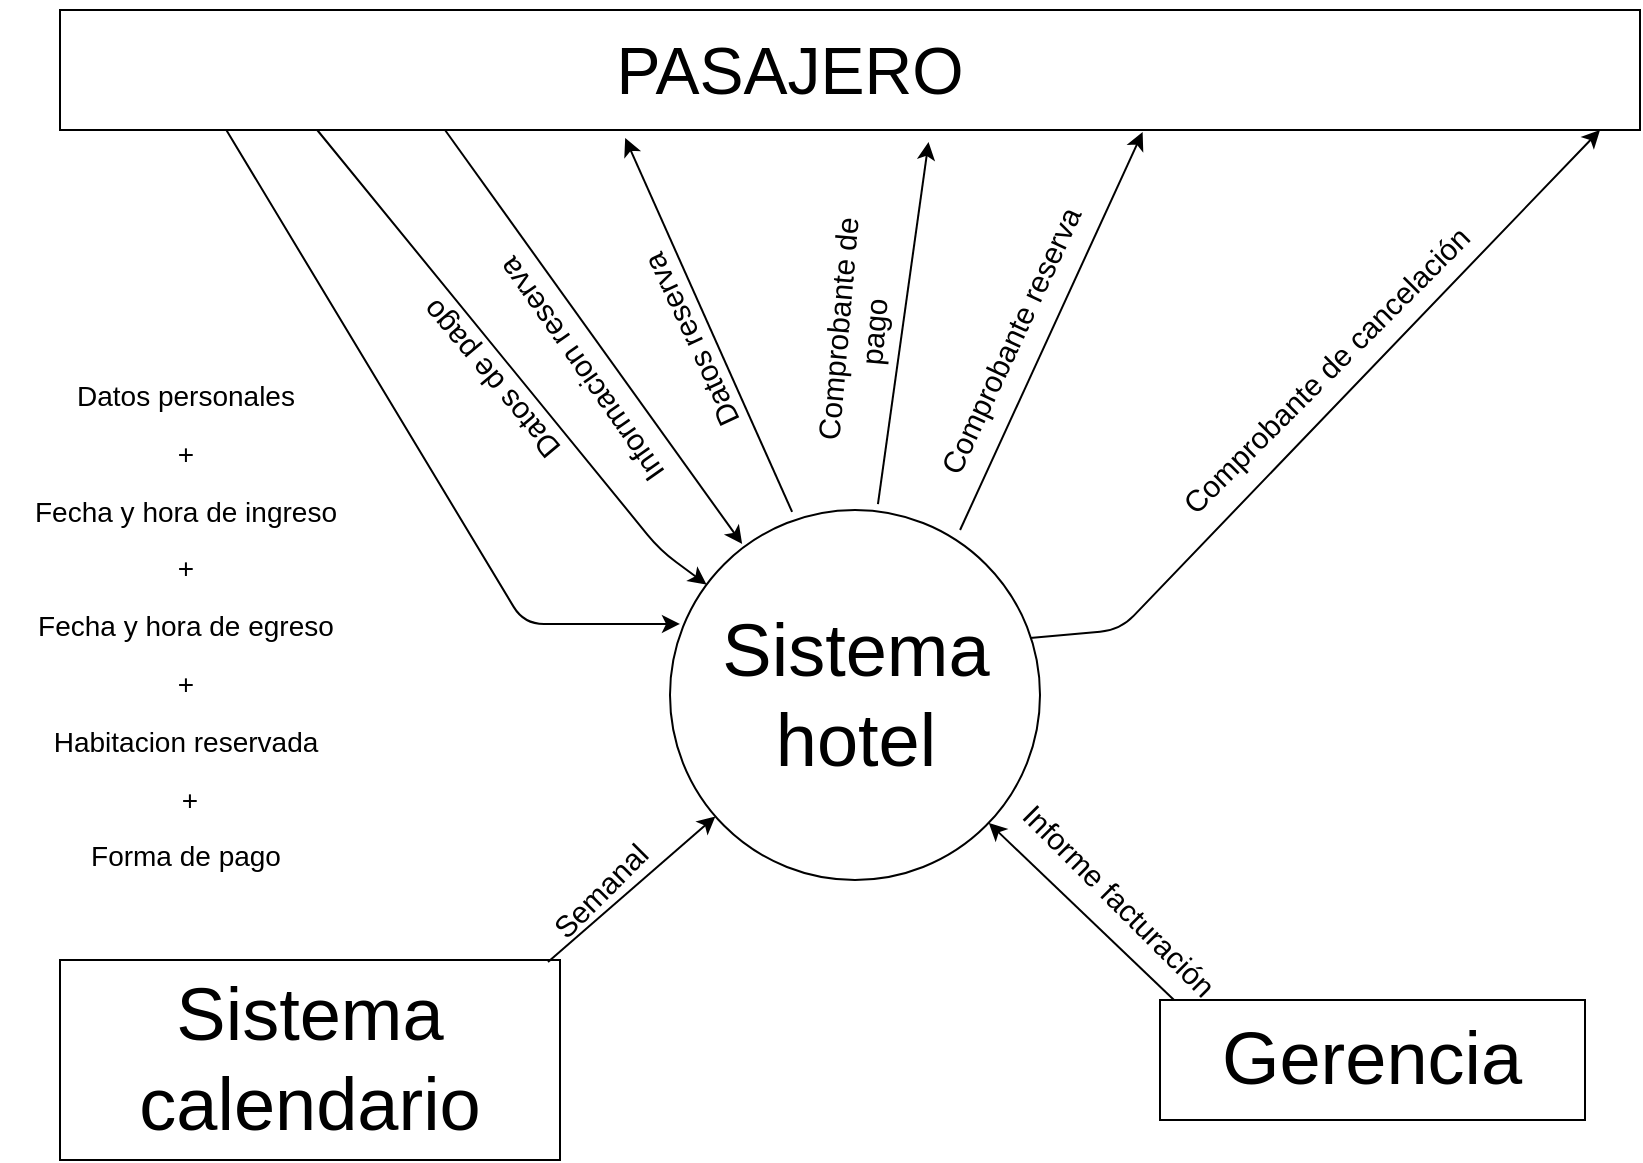 <mxfile version="13.9.8" type="device"><diagram id="fEaqMVdVm0Q0GUh3dqbk" name="Page-1"><mxGraphModel dx="862" dy="482" grid="1" gridSize="10" guides="1" tooltips="1" connect="1" arrows="1" fold="1" page="1" pageScale="1" pageWidth="827" pageHeight="1169" math="0" shadow="0"><root><mxCell id="0"/><mxCell id="1" parent="0"/><mxCell id="4F_xZgOcP4ggjLvfTd6X-1" value="" style="rounded=0;whiteSpace=wrap;html=1;" vertex="1" parent="1"><mxGeometry x="219" y="10" width="390" height="60" as="geometry"/></mxCell><mxCell id="4F_xZgOcP4ggjLvfTd6X-2" value="Pasajero" style="text;html=1;strokeColor=none;fillColor=none;align=center;verticalAlign=middle;whiteSpace=wrap;rounded=0;fontSize=37;" vertex="1" parent="1"><mxGeometry x="30" y="10" width="770" height="60" as="geometry"/></mxCell><mxCell id="4F_xZgOcP4ggjLvfTd6X-3" value="" style="ellipse;whiteSpace=wrap;html=1;aspect=fixed;fontSize=37;" vertex="1" parent="1"><mxGeometry x="335" y="260" width="185" height="185" as="geometry"/></mxCell><mxCell id="4F_xZgOcP4ggjLvfTd6X-4" value="Sistema hotel" style="text;html=1;strokeColor=none;fillColor=none;align=center;verticalAlign=middle;whiteSpace=wrap;rounded=0;fontSize=37;" vertex="1" parent="1"><mxGeometry x="407.5" y="342.5" width="40" height="20" as="geometry"/></mxCell><mxCell id="4F_xZgOcP4ggjLvfTd6X-5" value="" style="endArrow=classic;html=1;fontSize=37;entryX=0.367;entryY=1.067;entryDx=0;entryDy=0;entryPerimeter=0;exitX=0.33;exitY=0.005;exitDx=0;exitDy=0;exitPerimeter=0;" edge="1" parent="1" source="4F_xZgOcP4ggjLvfTd6X-3" target="4F_xZgOcP4ggjLvfTd6X-2"><mxGeometry width="50" height="50" relative="1" as="geometry"><mxPoint x="390" y="230" as="sourcePoint"/><mxPoint x="440" y="180" as="targetPoint"/></mxGeometry></mxCell><mxCell id="4F_xZgOcP4ggjLvfTd6X-6" value="" style="endArrow=classic;html=1;fontSize=37;exitX=0.108;exitY=1;exitDx=0;exitDy=0;exitPerimeter=0;entryX=0.027;entryY=0.308;entryDx=0;entryDy=0;entryPerimeter=0;" edge="1" parent="1" source="4F_xZgOcP4ggjLvfTd6X-2" target="4F_xZgOcP4ggjLvfTd6X-3"><mxGeometry width="50" height="50" relative="1" as="geometry"><mxPoint x="390" y="230" as="sourcePoint"/><mxPoint x="262" y="330" as="targetPoint"/><Array as="points"><mxPoint x="262" y="317"/></Array></mxGeometry></mxCell><mxCell id="4F_xZgOcP4ggjLvfTd6X-7" value="" style="endArrow=classic;html=1;fontSize=37;exitX=0.167;exitY=1;exitDx=0;exitDy=0;exitPerimeter=0;" edge="1" parent="1" source="4F_xZgOcP4ggjLvfTd6X-2" target="4F_xZgOcP4ggjLvfTd6X-3"><mxGeometry width="50" height="50" relative="1" as="geometry"><mxPoint x="390" y="230" as="sourcePoint"/><mxPoint x="330" y="280" as="targetPoint"/><Array as="points"><mxPoint x="330" y="280"/></Array></mxGeometry></mxCell><mxCell id="4F_xZgOcP4ggjLvfTd6X-8" value="" style="endArrow=classic;html=1;fontSize=37;exitX=0.25;exitY=1;exitDx=0;exitDy=0;entryX=0.195;entryY=0.092;entryDx=0;entryDy=0;entryPerimeter=0;" edge="1" parent="1" source="4F_xZgOcP4ggjLvfTd6X-2" target="4F_xZgOcP4ggjLvfTd6X-3"><mxGeometry width="50" height="50" relative="1" as="geometry"><mxPoint x="390" y="230" as="sourcePoint"/><mxPoint x="440" y="180" as="targetPoint"/></mxGeometry></mxCell><mxCell id="4F_xZgOcP4ggjLvfTd6X-9" value="" style="endArrow=classic;html=1;fontSize=37;exitX=0.562;exitY=-0.016;exitDx=0;exitDy=0;exitPerimeter=0;entryX=0.564;entryY=1.1;entryDx=0;entryDy=0;entryPerimeter=0;" edge="1" parent="1" source="4F_xZgOcP4ggjLvfTd6X-3" target="4F_xZgOcP4ggjLvfTd6X-2"><mxGeometry width="50" height="50" relative="1" as="geometry"><mxPoint x="390" y="230" as="sourcePoint"/><mxPoint x="440" y="180" as="targetPoint"/></mxGeometry></mxCell><mxCell id="4F_xZgOcP4ggjLvfTd6X-10" value="" style="endArrow=classic;html=1;fontSize=37;exitX=0.784;exitY=0.054;exitDx=0;exitDy=0;exitPerimeter=0;entryX=0.703;entryY=1.017;entryDx=0;entryDy=0;entryPerimeter=0;" edge="1" parent="1" source="4F_xZgOcP4ggjLvfTd6X-3" target="4F_xZgOcP4ggjLvfTd6X-2"><mxGeometry width="50" height="50" relative="1" as="geometry"><mxPoint x="390" y="230" as="sourcePoint"/><mxPoint x="440" y="180" as="targetPoint"/></mxGeometry></mxCell><mxCell id="4F_xZgOcP4ggjLvfTd6X-11" value="" style="endArrow=classic;html=1;fontSize=37;exitX=0.973;exitY=0.346;exitDx=0;exitDy=0;exitPerimeter=0;entryX=1;entryY=1;entryDx=0;entryDy=0;" edge="1" parent="1" source="4F_xZgOcP4ggjLvfTd6X-3" target="4F_xZgOcP4ggjLvfTd6X-2"><mxGeometry width="50" height="50" relative="1" as="geometry"><mxPoint x="390" y="230" as="sourcePoint"/><mxPoint x="440" y="180" as="targetPoint"/><Array as="points"><mxPoint x="560" y="320"/></Array></mxGeometry></mxCell><mxCell id="4F_xZgOcP4ggjLvfTd6X-12" value="" style="rounded=0;whiteSpace=wrap;html=1;fontSize=37;" vertex="1" parent="1"><mxGeometry x="30" y="485" width="250" height="100" as="geometry"/></mxCell><mxCell id="4F_xZgOcP4ggjLvfTd6X-13" value="Sistema calendario" style="text;html=1;strokeColor=none;fillColor=none;align=center;verticalAlign=middle;whiteSpace=wrap;rounded=0;fontSize=37;" vertex="1" parent="1"><mxGeometry x="135" y="525" width="40" height="20" as="geometry"/></mxCell><mxCell id="4F_xZgOcP4ggjLvfTd6X-16" value="" style="rounded=0;whiteSpace=wrap;html=1;fontSize=37;" vertex="1" parent="1"><mxGeometry x="580" y="505" width="212.5" height="60" as="geometry"/></mxCell><mxCell id="4F_xZgOcP4ggjLvfTd6X-17" value="Gerencia" style="text;html=1;strokeColor=none;fillColor=none;align=center;verticalAlign=middle;whiteSpace=wrap;rounded=0;fontSize=37;" vertex="1" parent="1"><mxGeometry x="666.25" y="525" width="40" height="20" as="geometry"/></mxCell><mxCell id="4F_xZgOcP4ggjLvfTd6X-19" value="" style="endArrow=classic;html=1;fontSize=37;exitX=0.976;exitY=0.01;exitDx=0;exitDy=0;exitPerimeter=0;" edge="1" parent="1" source="4F_xZgOcP4ggjLvfTd6X-12" target="4F_xZgOcP4ggjLvfTd6X-3"><mxGeometry width="50" height="50" relative="1" as="geometry"><mxPoint x="390" y="510" as="sourcePoint"/><mxPoint x="440" y="460" as="targetPoint"/></mxGeometry></mxCell><mxCell id="4F_xZgOcP4ggjLvfTd6X-20" value="" style="endArrow=classic;html=1;fontSize=37;exitX=0.033;exitY=0;exitDx=0;exitDy=0;exitPerimeter=0;" edge="1" parent="1" source="4F_xZgOcP4ggjLvfTd6X-16" target="4F_xZgOcP4ggjLvfTd6X-3"><mxGeometry width="50" height="50" relative="1" as="geometry"><mxPoint x="390" y="510" as="sourcePoint"/><mxPoint x="440" y="460" as="targetPoint"/></mxGeometry></mxCell><mxCell id="4F_xZgOcP4ggjLvfTd6X-21" value="Semanal" style="text;html=1;strokeColor=none;fillColor=none;align=center;verticalAlign=middle;whiteSpace=wrap;rounded=0;fontSize=15;rotation=-45;" vertex="1" parent="1"><mxGeometry x="280" y="440" width="40" height="20" as="geometry"/></mxCell><mxCell id="4F_xZgOcP4ggjLvfTd6X-22" value="Informe facturación" style="text;html=1;strokeColor=none;fillColor=none;align=center;verticalAlign=middle;whiteSpace=wrap;rounded=0;fontSize=15;rotation=45;" vertex="1" parent="1"><mxGeometry x="480" y="445" width="160" height="20" as="geometry"/></mxCell><mxCell id="4F_xZgOcP4ggjLvfTd6X-23" value="Comprobante de pago" style="text;html=1;strokeColor=none;fillColor=none;align=center;verticalAlign=middle;whiteSpace=wrap;rounded=0;fontSize=15;rotation=-85;" vertex="1" parent="1"><mxGeometry x="360" y="160" width="135" height="20" as="geometry"/></mxCell><mxCell id="4F_xZgOcP4ggjLvfTd6X-24" value="Comprobante de cancelación" style="text;html=1;strokeColor=none;fillColor=none;align=center;verticalAlign=middle;whiteSpace=wrap;rounded=0;fontSize=15;rotation=-45;" vertex="1" parent="1"><mxGeometry x="532.5" y="180" width="260" height="20" as="geometry"/></mxCell><mxCell id="4F_xZgOcP4ggjLvfTd6X-27" value="Comprobante reserva" style="text;html=1;strokeColor=none;fillColor=none;align=center;verticalAlign=middle;whiteSpace=wrap;rounded=0;fontSize=15;rotation=-65;" vertex="1" parent="1"><mxGeometry x="430" y="165" width="150" height="20" as="geometry"/></mxCell><mxCell id="4F_xZgOcP4ggjLvfTd6X-28" value="Datos reserva" style="text;html=1;strokeColor=none;fillColor=none;align=center;verticalAlign=middle;whiteSpace=wrap;rounded=0;fontSize=15;rotation=-115;" vertex="1" parent="1"><mxGeometry x="260" y="165" width="170" height="20" as="geometry"/></mxCell><mxCell id="4F_xZgOcP4ggjLvfTd6X-29" value="Informacion reserva" style="text;html=1;strokeColor=none;fillColor=none;align=center;verticalAlign=middle;whiteSpace=wrap;rounded=0;fontSize=15;rotation=-125;" vertex="1" parent="1"><mxGeometry x="150" y="172.5" width="280" height="35" as="geometry"/></mxCell><mxCell id="4F_xZgOcP4ggjLvfTd6X-30" value="Datos de pago" style="text;html=1;strokeColor=none;fillColor=none;align=center;verticalAlign=middle;whiteSpace=wrap;rounded=0;fontSize=15;rotation=-130;" vertex="1" parent="1"><mxGeometry x="100" y="185" width="290" height="20" as="geometry"/></mxCell><mxCell id="4F_xZgOcP4ggjLvfTd6X-32" value="" style="rounded=0;whiteSpace=wrap;html=1;fontSize=15;" vertex="1" parent="1"><mxGeometry x="30" y="10" width="790" height="60" as="geometry"/></mxCell><mxCell id="4F_xZgOcP4ggjLvfTd6X-33" value="PASAJERO" style="text;html=1;strokeColor=none;fillColor=none;align=center;verticalAlign=middle;whiteSpace=wrap;rounded=0;fontSize=33;" vertex="1" parent="1"><mxGeometry x="100" y="5" width="590" height="70" as="geometry"/></mxCell><mxCell id="4F_xZgOcP4ggjLvfTd6X-35" value="&lt;font style=&quot;font-size: 14px&quot;&gt;Datos personales &lt;br&gt;+ &lt;br&gt;Fecha y hora de ingreso &lt;br&gt;+ &lt;br&gt;Fecha y hora de egreso &lt;br&gt;+ &lt;br&gt;Habitacion reservada&lt;br&gt;&amp;nbsp;+ &lt;br&gt;Forma de pago&lt;/font&gt;" style="text;html=1;strokeColor=none;fillColor=none;align=center;verticalAlign=middle;whiteSpace=wrap;rounded=0;fontSize=24;" vertex="1" parent="1"><mxGeometry y="180" width="186" height="270" as="geometry"/></mxCell></root></mxGraphModel></diagram></mxfile>